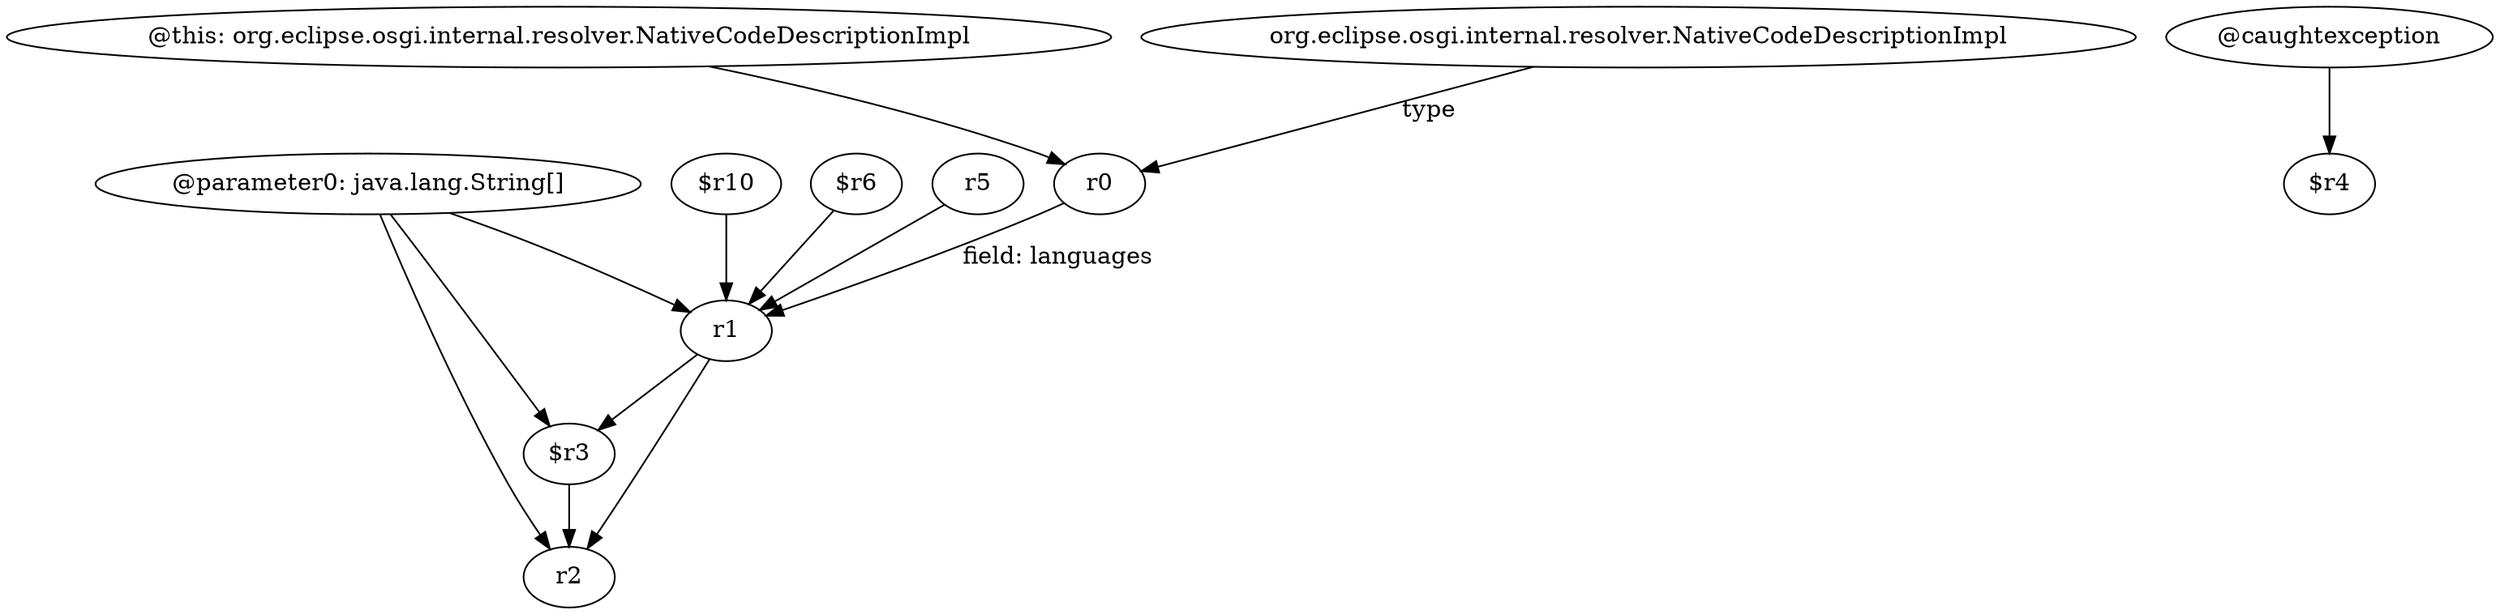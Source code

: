 digraph g {
0[label="r0"]
1[label="r1"]
0->1[label="field: languages"]
2[label="$r3"]
3[label="r2"]
2->3[label=""]
4[label="$r10"]
4->1[label=""]
5[label="@this: org.eclipse.osgi.internal.resolver.NativeCodeDescriptionImpl"]
5->0[label=""]
6[label="$r6"]
6->1[label=""]
7[label="r5"]
7->1[label=""]
8[label="@parameter0: java.lang.String[]"]
8->1[label=""]
9[label="@caughtexception"]
10[label="$r4"]
9->10[label=""]
1->2[label=""]
8->3[label=""]
11[label="org.eclipse.osgi.internal.resolver.NativeCodeDescriptionImpl"]
11->0[label="type"]
8->2[label=""]
1->3[label=""]
}